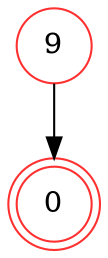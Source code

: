 digraph {   
    node [shape = doublecircle, color = firebrick1] 0 ;
    node [shape = circle];
    node [color= firebrick1];
    9 -> 0;	
}